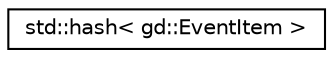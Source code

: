digraph "Graphical Class Hierarchy"
{
  edge [fontname="Helvetica",fontsize="10",labelfontname="Helvetica",labelfontsize="10"];
  node [fontname="Helvetica",fontsize="10",shape=record];
  rankdir="LR";
  Node1 [label="std::hash\< gd::EventItem \>",height=0.2,width=0.4,color="black", fillcolor="white", style="filled",URL="$structstd_1_1hash_3_01gd_1_1_event_item_01_4.html"];
}
